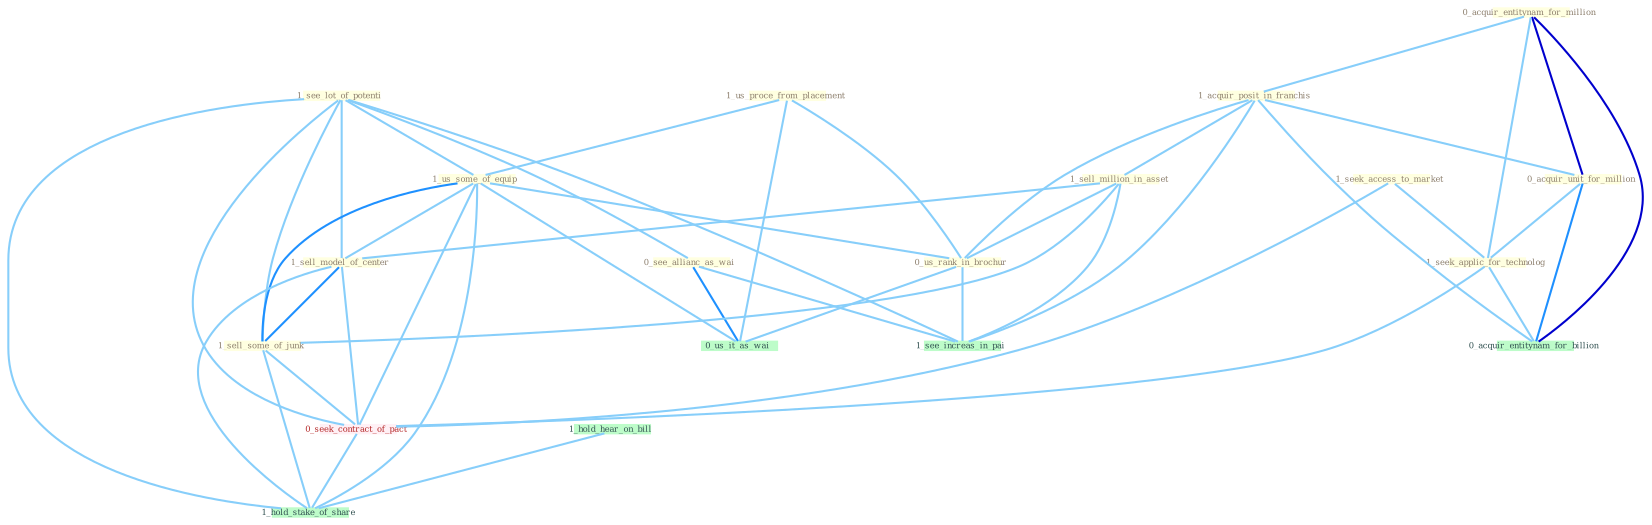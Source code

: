 Graph G{ 
    node
    [shape=polygon,style=filled,width=.5,height=.06,color="#BDFCC9",fixedsize=true,fontsize=4,
    fontcolor="#2f4f4f"];
    {node
    [color="#ffffe0", fontcolor="#8b7d6b"] "1_see_lot_of_potenti " "1_us_proce_from_placement " "0_see_allianc_as_wai " "0_acquir_entitynam_for_million " "1_acquir_posit_in_franchis " "0_acquir_unit_for_million " "1_seek_access_to_market " "1_us_some_of_equip " "1_sell_million_in_asset " "0_us_rank_in_brochur " "1_sell_model_of_center " "1_sell_some_of_junk " "1_seek_applic_for_technolog "}
{node [color="#fff0f5", fontcolor="#b22222"] "0_seek_contract_of_pact "}
edge [color="#B0E2FF"];

	"1_see_lot_of_potenti " -- "0_see_allianc_as_wai " [w="1", color="#87cefa" ];
	"1_see_lot_of_potenti " -- "1_us_some_of_equip " [w="1", color="#87cefa" ];
	"1_see_lot_of_potenti " -- "1_sell_model_of_center " [w="1", color="#87cefa" ];
	"1_see_lot_of_potenti " -- "1_sell_some_of_junk " [w="1", color="#87cefa" ];
	"1_see_lot_of_potenti " -- "0_seek_contract_of_pact " [w="1", color="#87cefa" ];
	"1_see_lot_of_potenti " -- "1_see_increas_in_pai " [w="1", color="#87cefa" ];
	"1_see_lot_of_potenti " -- "1_hold_stake_of_share " [w="1", color="#87cefa" ];
	"1_us_proce_from_placement " -- "1_us_some_of_equip " [w="1", color="#87cefa" ];
	"1_us_proce_from_placement " -- "0_us_rank_in_brochur " [w="1", color="#87cefa" ];
	"1_us_proce_from_placement " -- "0_us_it_as_wai " [w="1", color="#87cefa" ];
	"0_see_allianc_as_wai " -- "0_us_it_as_wai " [w="2", color="#1e90ff" , len=0.8];
	"0_see_allianc_as_wai " -- "1_see_increas_in_pai " [w="1", color="#87cefa" ];
	"0_acquir_entitynam_for_million " -- "1_acquir_posit_in_franchis " [w="1", color="#87cefa" ];
	"0_acquir_entitynam_for_million " -- "0_acquir_unit_for_million " [w="3", color="#0000cd" , len=0.6];
	"0_acquir_entitynam_for_million " -- "1_seek_applic_for_technolog " [w="1", color="#87cefa" ];
	"0_acquir_entitynam_for_million " -- "0_acquir_entitynam_for_billion " [w="3", color="#0000cd" , len=0.6];
	"1_acquir_posit_in_franchis " -- "0_acquir_unit_for_million " [w="1", color="#87cefa" ];
	"1_acquir_posit_in_franchis " -- "1_sell_million_in_asset " [w="1", color="#87cefa" ];
	"1_acquir_posit_in_franchis " -- "0_us_rank_in_brochur " [w="1", color="#87cefa" ];
	"1_acquir_posit_in_franchis " -- "0_acquir_entitynam_for_billion " [w="1", color="#87cefa" ];
	"1_acquir_posit_in_franchis " -- "1_see_increas_in_pai " [w="1", color="#87cefa" ];
	"0_acquir_unit_for_million " -- "1_seek_applic_for_technolog " [w="1", color="#87cefa" ];
	"0_acquir_unit_for_million " -- "0_acquir_entitynam_for_billion " [w="2", color="#1e90ff" , len=0.8];
	"1_seek_access_to_market " -- "1_seek_applic_for_technolog " [w="1", color="#87cefa" ];
	"1_seek_access_to_market " -- "0_seek_contract_of_pact " [w="1", color="#87cefa" ];
	"1_us_some_of_equip " -- "0_us_rank_in_brochur " [w="1", color="#87cefa" ];
	"1_us_some_of_equip " -- "1_sell_model_of_center " [w="1", color="#87cefa" ];
	"1_us_some_of_equip " -- "1_sell_some_of_junk " [w="2", color="#1e90ff" , len=0.8];
	"1_us_some_of_equip " -- "0_seek_contract_of_pact " [w="1", color="#87cefa" ];
	"1_us_some_of_equip " -- "0_us_it_as_wai " [w="1", color="#87cefa" ];
	"1_us_some_of_equip " -- "1_hold_stake_of_share " [w="1", color="#87cefa" ];
	"1_sell_million_in_asset " -- "0_us_rank_in_brochur " [w="1", color="#87cefa" ];
	"1_sell_million_in_asset " -- "1_sell_model_of_center " [w="1", color="#87cefa" ];
	"1_sell_million_in_asset " -- "1_sell_some_of_junk " [w="1", color="#87cefa" ];
	"1_sell_million_in_asset " -- "1_see_increas_in_pai " [w="1", color="#87cefa" ];
	"0_us_rank_in_brochur " -- "0_us_it_as_wai " [w="1", color="#87cefa" ];
	"0_us_rank_in_brochur " -- "1_see_increas_in_pai " [w="1", color="#87cefa" ];
	"1_sell_model_of_center " -- "1_sell_some_of_junk " [w="2", color="#1e90ff" , len=0.8];
	"1_sell_model_of_center " -- "0_seek_contract_of_pact " [w="1", color="#87cefa" ];
	"1_sell_model_of_center " -- "1_hold_stake_of_share " [w="1", color="#87cefa" ];
	"1_sell_some_of_junk " -- "0_seek_contract_of_pact " [w="1", color="#87cefa" ];
	"1_sell_some_of_junk " -- "1_hold_stake_of_share " [w="1", color="#87cefa" ];
	"1_seek_applic_for_technolog " -- "0_seek_contract_of_pact " [w="1", color="#87cefa" ];
	"1_seek_applic_for_technolog " -- "0_acquir_entitynam_for_billion " [w="1", color="#87cefa" ];
	"0_seek_contract_of_pact " -- "1_hold_stake_of_share " [w="1", color="#87cefa" ];
	"1_hold_hear_on_bill " -- "1_hold_stake_of_share " [w="1", color="#87cefa" ];
}